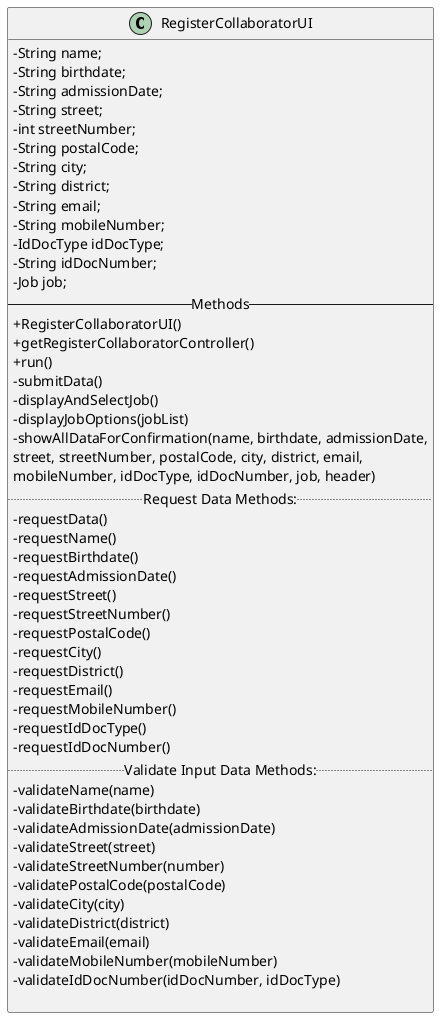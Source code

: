 @startuml
'skinparam monochrome true
skinparam packageStyle rectangle
skinparam shadowing false
skinparam linetype polyline
'skinparam linetype orto

skinparam classAttributeIconSize 0

class RegisterCollaboratorUI {
    - String name;
    - String birthdate;
    - String admissionDate;
    - String street;
    - int streetNumber;
    - String postalCode;
    - String city;
    - String district;
    - String email;
    - String mobileNumber;
    - IdDocType idDocType;
    - String idDocNumber;
    - Job job;
    -- Methods --
    + RegisterCollaboratorUI()
    + getRegisterCollaboratorController()
    + run()
    - submitData()
    - displayAndSelectJob()
    - displayJobOptions(jobList)
    - showAllDataForConfirmation(name, birthdate, admissionDate,\nstreet, streetNumber, postalCode, city, district, email,\nmobileNumber, idDocType, idDocNumber, job, header)
    .. Request Data Methods: ..
    - requestData()
    - requestName()
    - requestBirthdate()
    - requestAdmissionDate()
    - requestStreet()
    - requestStreetNumber()
    - requestPostalCode()
    - requestCity()
    - requestDistrict()
    - requestEmail()
    - requestMobileNumber()
    - requestIdDocType()
    - requestIdDocNumber()
    .. Validate Input Data Methods: ..
    - validateName(name)
    - validateBirthdate(birthdate)
    - validateAdmissionDate(admissionDate)
    - validateStreet(street)
    - validateStreetNumber(number)
    - validatePostalCode(postalCode)
    - validateCity(city)
    - validateDistrict(district)
    - validateEmail(email)
    - validateMobileNumber(mobileNumber)
    - validateIdDocNumber(idDocNumber, idDocType)

}

@enduml